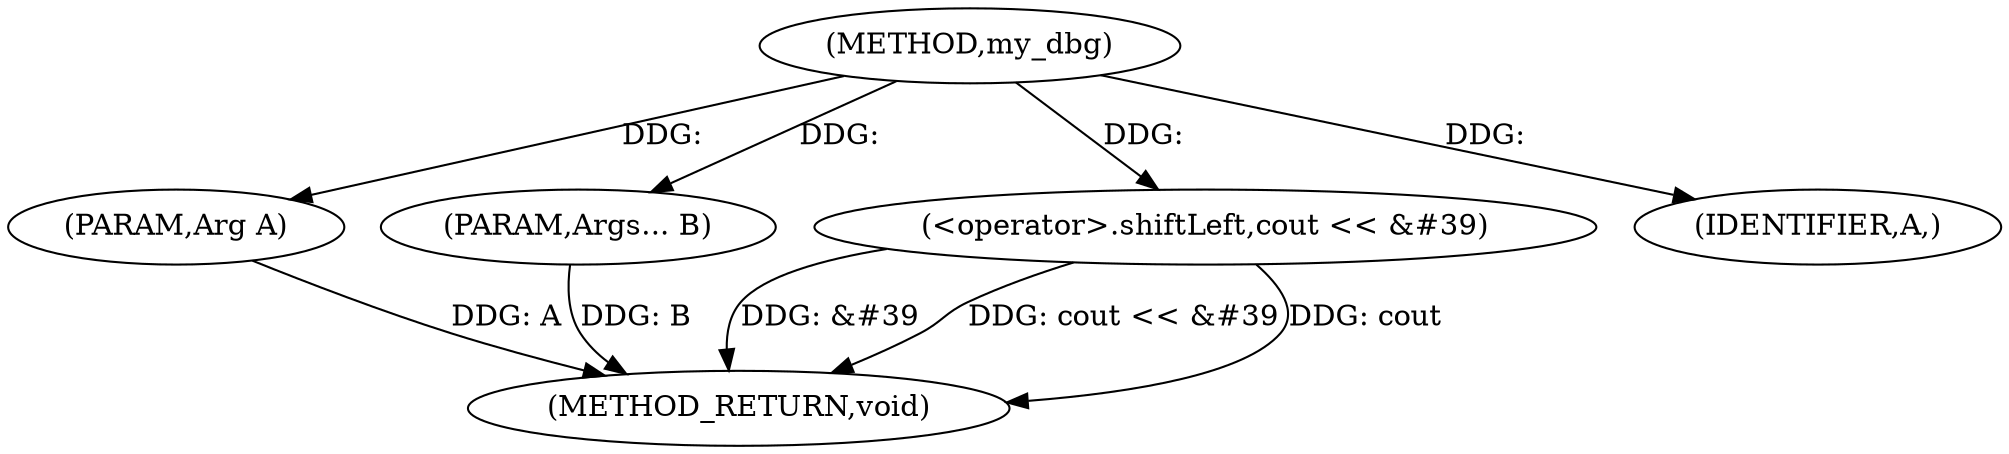 digraph "my_dbg" {  
"1000107" [label = "(METHOD,my_dbg)" ]
"1000118" [label = "(METHOD_RETURN,void)" ]
"1000108" [label = "(PARAM,Arg A)" ]
"1000109" [label = "(PARAM,Args... B)" ]
"1000111" [label = "(<operator>.shiftLeft,cout << &#39)" ]
"1000117" [label = "(IDENTIFIER,A,)" ]
  "1000108" -> "1000118"  [ label = "DDG: A"] 
  "1000109" -> "1000118"  [ label = "DDG: B"] 
  "1000111" -> "1000118"  [ label = "DDG: &#39"] 
  "1000111" -> "1000118"  [ label = "DDG: cout << &#39"] 
  "1000111" -> "1000118"  [ label = "DDG: cout"] 
  "1000107" -> "1000108"  [ label = "DDG: "] 
  "1000107" -> "1000109"  [ label = "DDG: "] 
  "1000107" -> "1000117"  [ label = "DDG: "] 
  "1000107" -> "1000111"  [ label = "DDG: "] 
}
